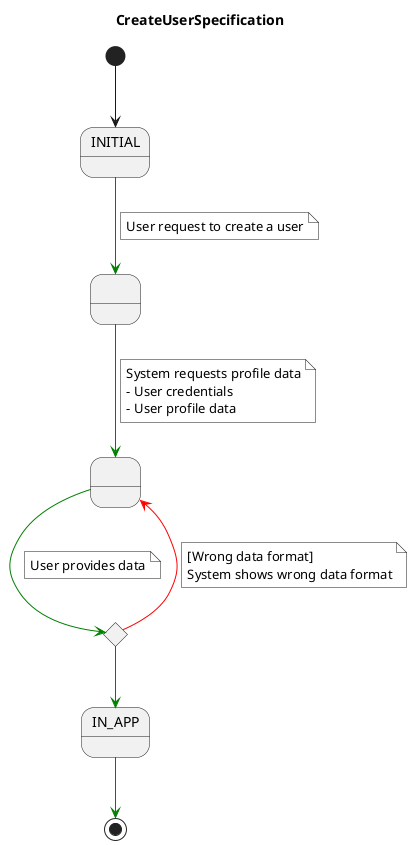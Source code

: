 @startuml CreateUserSpecification
title CreateUserSpecification

skinparam NoteBackgroundColor white

state IN_APP
state STATE1 as " "
state STATE2 as " "
state is_required_data_provided <<choice>>

[*] --> INITIAL
INITIAL -[#green]-> STATE1
note on link
User request to create a user
end note
STATE1 -[#green]-> STATE2
note on link
System requests profile data
- User credentials
- User profile data
end note

STATE2 -[#green]-> is_required_data_provided
note on link
User provides data
end note

is_required_data_provided -[#red]up-> STATE2
note on link
[Wrong data format] 
System shows wrong data format
end note

is_required_data_provided -[#green]-> IN_APP

IN_APP -[#green]-> [*]

@enduml